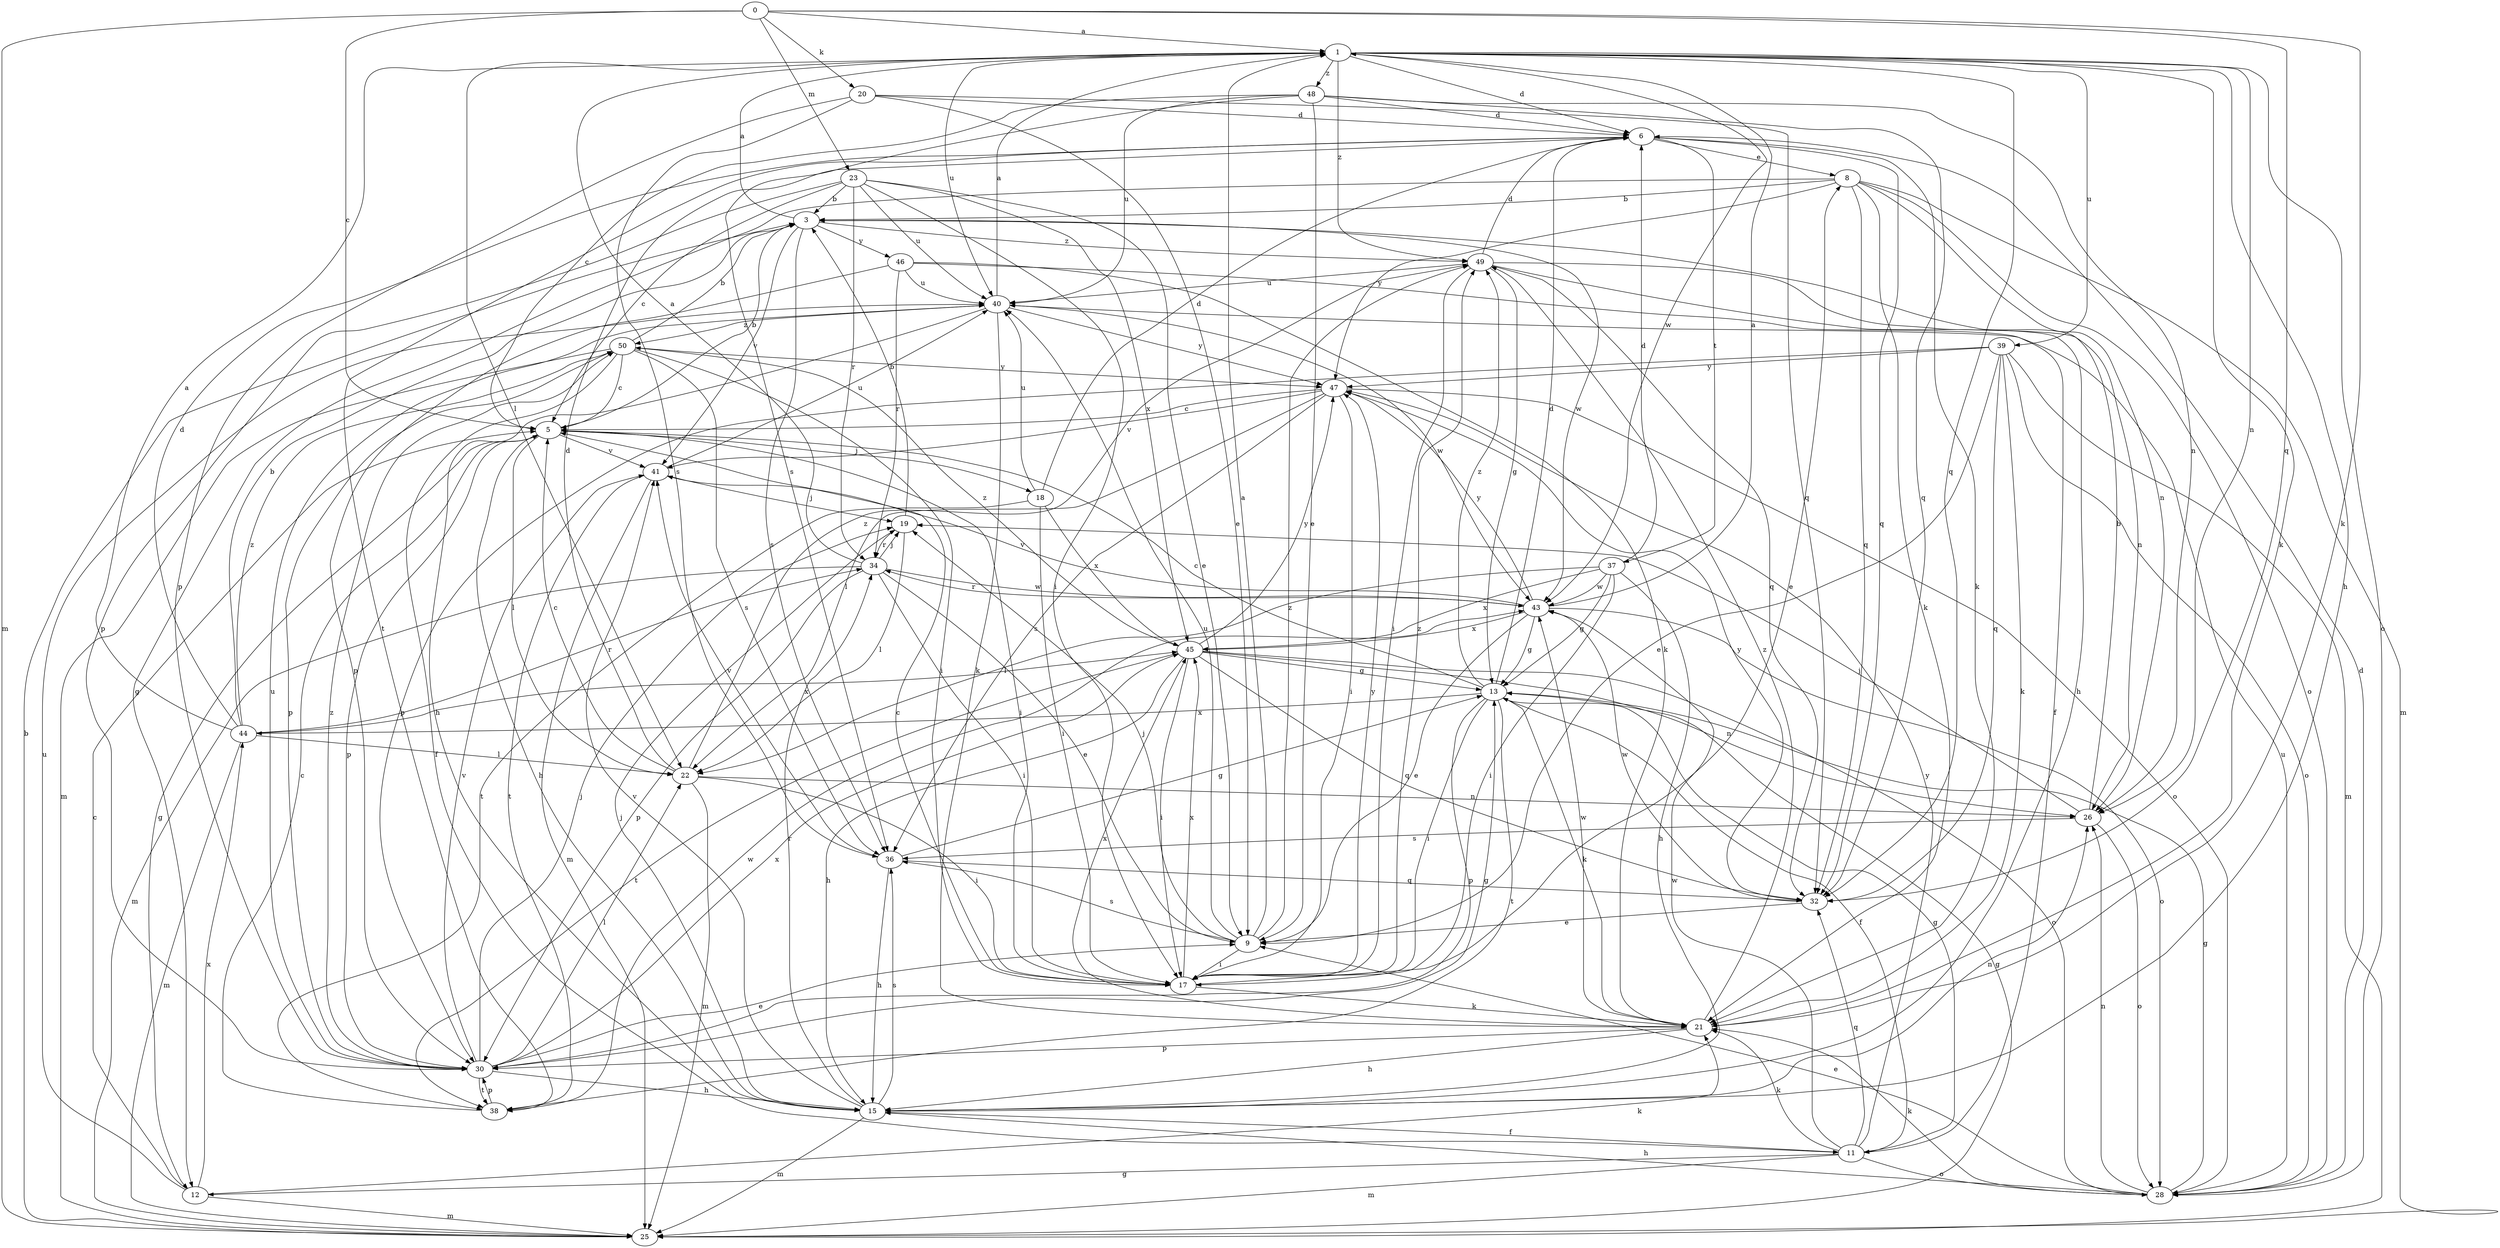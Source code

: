 strict digraph  {
0;
1;
3;
5;
6;
8;
9;
11;
12;
13;
15;
17;
18;
19;
20;
21;
22;
23;
25;
26;
28;
30;
32;
34;
36;
37;
38;
39;
40;
41;
43;
44;
45;
46;
47;
48;
49;
50;
0 -> 1  [label=a];
0 -> 5  [label=c];
0 -> 20  [label=k];
0 -> 21  [label=k];
0 -> 23  [label=m];
0 -> 25  [label=m];
0 -> 32  [label=q];
1 -> 6  [label=d];
1 -> 15  [label=h];
1 -> 21  [label=k];
1 -> 22  [label=l];
1 -> 26  [label=n];
1 -> 28  [label=o];
1 -> 32  [label=q];
1 -> 39  [label=u];
1 -> 40  [label=u];
1 -> 43  [label=w];
1 -> 48  [label=z];
1 -> 49  [label=z];
3 -> 1  [label=a];
3 -> 36  [label=s];
3 -> 41  [label=v];
3 -> 43  [label=w];
3 -> 46  [label=y];
3 -> 49  [label=z];
5 -> 3  [label=b];
5 -> 12  [label=g];
5 -> 15  [label=h];
5 -> 17  [label=i];
5 -> 18  [label=j];
5 -> 22  [label=l];
5 -> 30  [label=p];
5 -> 41  [label=v];
6 -> 8  [label=e];
6 -> 21  [label=k];
6 -> 32  [label=q];
6 -> 37  [label=t];
6 -> 38  [label=t];
8 -> 3  [label=b];
8 -> 12  [label=g];
8 -> 21  [label=k];
8 -> 25  [label=m];
8 -> 26  [label=n];
8 -> 28  [label=o];
8 -> 32  [label=q];
8 -> 47  [label=y];
9 -> 1  [label=a];
9 -> 17  [label=i];
9 -> 19  [label=j];
9 -> 36  [label=s];
9 -> 40  [label=u];
9 -> 49  [label=z];
11 -> 12  [label=g];
11 -> 13  [label=g];
11 -> 21  [label=k];
11 -> 25  [label=m];
11 -> 28  [label=o];
11 -> 32  [label=q];
11 -> 43  [label=w];
11 -> 47  [label=y];
12 -> 5  [label=c];
12 -> 21  [label=k];
12 -> 25  [label=m];
12 -> 40  [label=u];
12 -> 44  [label=x];
13 -> 5  [label=c];
13 -> 6  [label=d];
13 -> 11  [label=f];
13 -> 17  [label=i];
13 -> 21  [label=k];
13 -> 30  [label=p];
13 -> 38  [label=t];
13 -> 44  [label=x];
13 -> 49  [label=z];
15 -> 11  [label=f];
15 -> 19  [label=j];
15 -> 25  [label=m];
15 -> 26  [label=n];
15 -> 34  [label=r];
15 -> 36  [label=s];
15 -> 41  [label=v];
17 -> 5  [label=c];
17 -> 8  [label=e];
17 -> 21  [label=k];
17 -> 45  [label=x];
17 -> 47  [label=y];
17 -> 49  [label=z];
18 -> 6  [label=d];
18 -> 17  [label=i];
18 -> 38  [label=t];
18 -> 40  [label=u];
18 -> 45  [label=x];
19 -> 3  [label=b];
19 -> 22  [label=l];
19 -> 34  [label=r];
20 -> 6  [label=d];
20 -> 9  [label=e];
20 -> 30  [label=p];
20 -> 32  [label=q];
20 -> 36  [label=s];
21 -> 15  [label=h];
21 -> 30  [label=p];
21 -> 43  [label=w];
21 -> 45  [label=x];
21 -> 49  [label=z];
22 -> 5  [label=c];
22 -> 6  [label=d];
22 -> 17  [label=i];
22 -> 25  [label=m];
22 -> 26  [label=n];
22 -> 49  [label=z];
23 -> 3  [label=b];
23 -> 5  [label=c];
23 -> 9  [label=e];
23 -> 17  [label=i];
23 -> 30  [label=p];
23 -> 34  [label=r];
23 -> 40  [label=u];
23 -> 45  [label=x];
25 -> 3  [label=b];
25 -> 13  [label=g];
26 -> 3  [label=b];
26 -> 19  [label=j];
26 -> 28  [label=o];
26 -> 36  [label=s];
28 -> 6  [label=d];
28 -> 9  [label=e];
28 -> 13  [label=g];
28 -> 15  [label=h];
28 -> 21  [label=k];
28 -> 26  [label=n];
28 -> 40  [label=u];
30 -> 9  [label=e];
30 -> 13  [label=g];
30 -> 15  [label=h];
30 -> 19  [label=j];
30 -> 22  [label=l];
30 -> 38  [label=t];
30 -> 40  [label=u];
30 -> 41  [label=v];
30 -> 45  [label=x];
30 -> 50  [label=z];
32 -> 9  [label=e];
32 -> 43  [label=w];
32 -> 47  [label=y];
34 -> 1  [label=a];
34 -> 9  [label=e];
34 -> 17  [label=i];
34 -> 19  [label=j];
34 -> 25  [label=m];
34 -> 30  [label=p];
34 -> 43  [label=w];
36 -> 13  [label=g];
36 -> 15  [label=h];
36 -> 32  [label=q];
36 -> 41  [label=v];
37 -> 6  [label=d];
37 -> 13  [label=g];
37 -> 15  [label=h];
37 -> 17  [label=i];
37 -> 22  [label=l];
37 -> 43  [label=w];
37 -> 45  [label=x];
38 -> 5  [label=c];
38 -> 30  [label=p];
38 -> 43  [label=w];
39 -> 9  [label=e];
39 -> 21  [label=k];
39 -> 25  [label=m];
39 -> 28  [label=o];
39 -> 30  [label=p];
39 -> 32  [label=q];
39 -> 47  [label=y];
40 -> 1  [label=a];
40 -> 15  [label=h];
40 -> 21  [label=k];
40 -> 43  [label=w];
40 -> 47  [label=y];
40 -> 50  [label=z];
41 -> 19  [label=j];
41 -> 25  [label=m];
41 -> 38  [label=t];
41 -> 40  [label=u];
43 -> 1  [label=a];
43 -> 9  [label=e];
43 -> 13  [label=g];
43 -> 28  [label=o];
43 -> 34  [label=r];
43 -> 41  [label=v];
43 -> 45  [label=x];
43 -> 47  [label=y];
44 -> 1  [label=a];
44 -> 3  [label=b];
44 -> 6  [label=d];
44 -> 22  [label=l];
44 -> 25  [label=m];
44 -> 34  [label=r];
44 -> 45  [label=x];
44 -> 50  [label=z];
45 -> 13  [label=g];
45 -> 15  [label=h];
45 -> 17  [label=i];
45 -> 26  [label=n];
45 -> 28  [label=o];
45 -> 32  [label=q];
45 -> 38  [label=t];
45 -> 47  [label=y];
45 -> 50  [label=z];
46 -> 11  [label=f];
46 -> 21  [label=k];
46 -> 30  [label=p];
46 -> 34  [label=r];
46 -> 40  [label=u];
47 -> 5  [label=c];
47 -> 17  [label=i];
47 -> 22  [label=l];
47 -> 28  [label=o];
47 -> 36  [label=s];
47 -> 41  [label=v];
48 -> 5  [label=c];
48 -> 6  [label=d];
48 -> 9  [label=e];
48 -> 26  [label=n];
48 -> 32  [label=q];
48 -> 36  [label=s];
48 -> 40  [label=u];
49 -> 6  [label=d];
49 -> 13  [label=g];
49 -> 15  [label=h];
49 -> 17  [label=i];
49 -> 26  [label=n];
49 -> 32  [label=q];
49 -> 40  [label=u];
50 -> 3  [label=b];
50 -> 5  [label=c];
50 -> 11  [label=f];
50 -> 17  [label=i];
50 -> 25  [label=m];
50 -> 30  [label=p];
50 -> 36  [label=s];
50 -> 47  [label=y];
}
